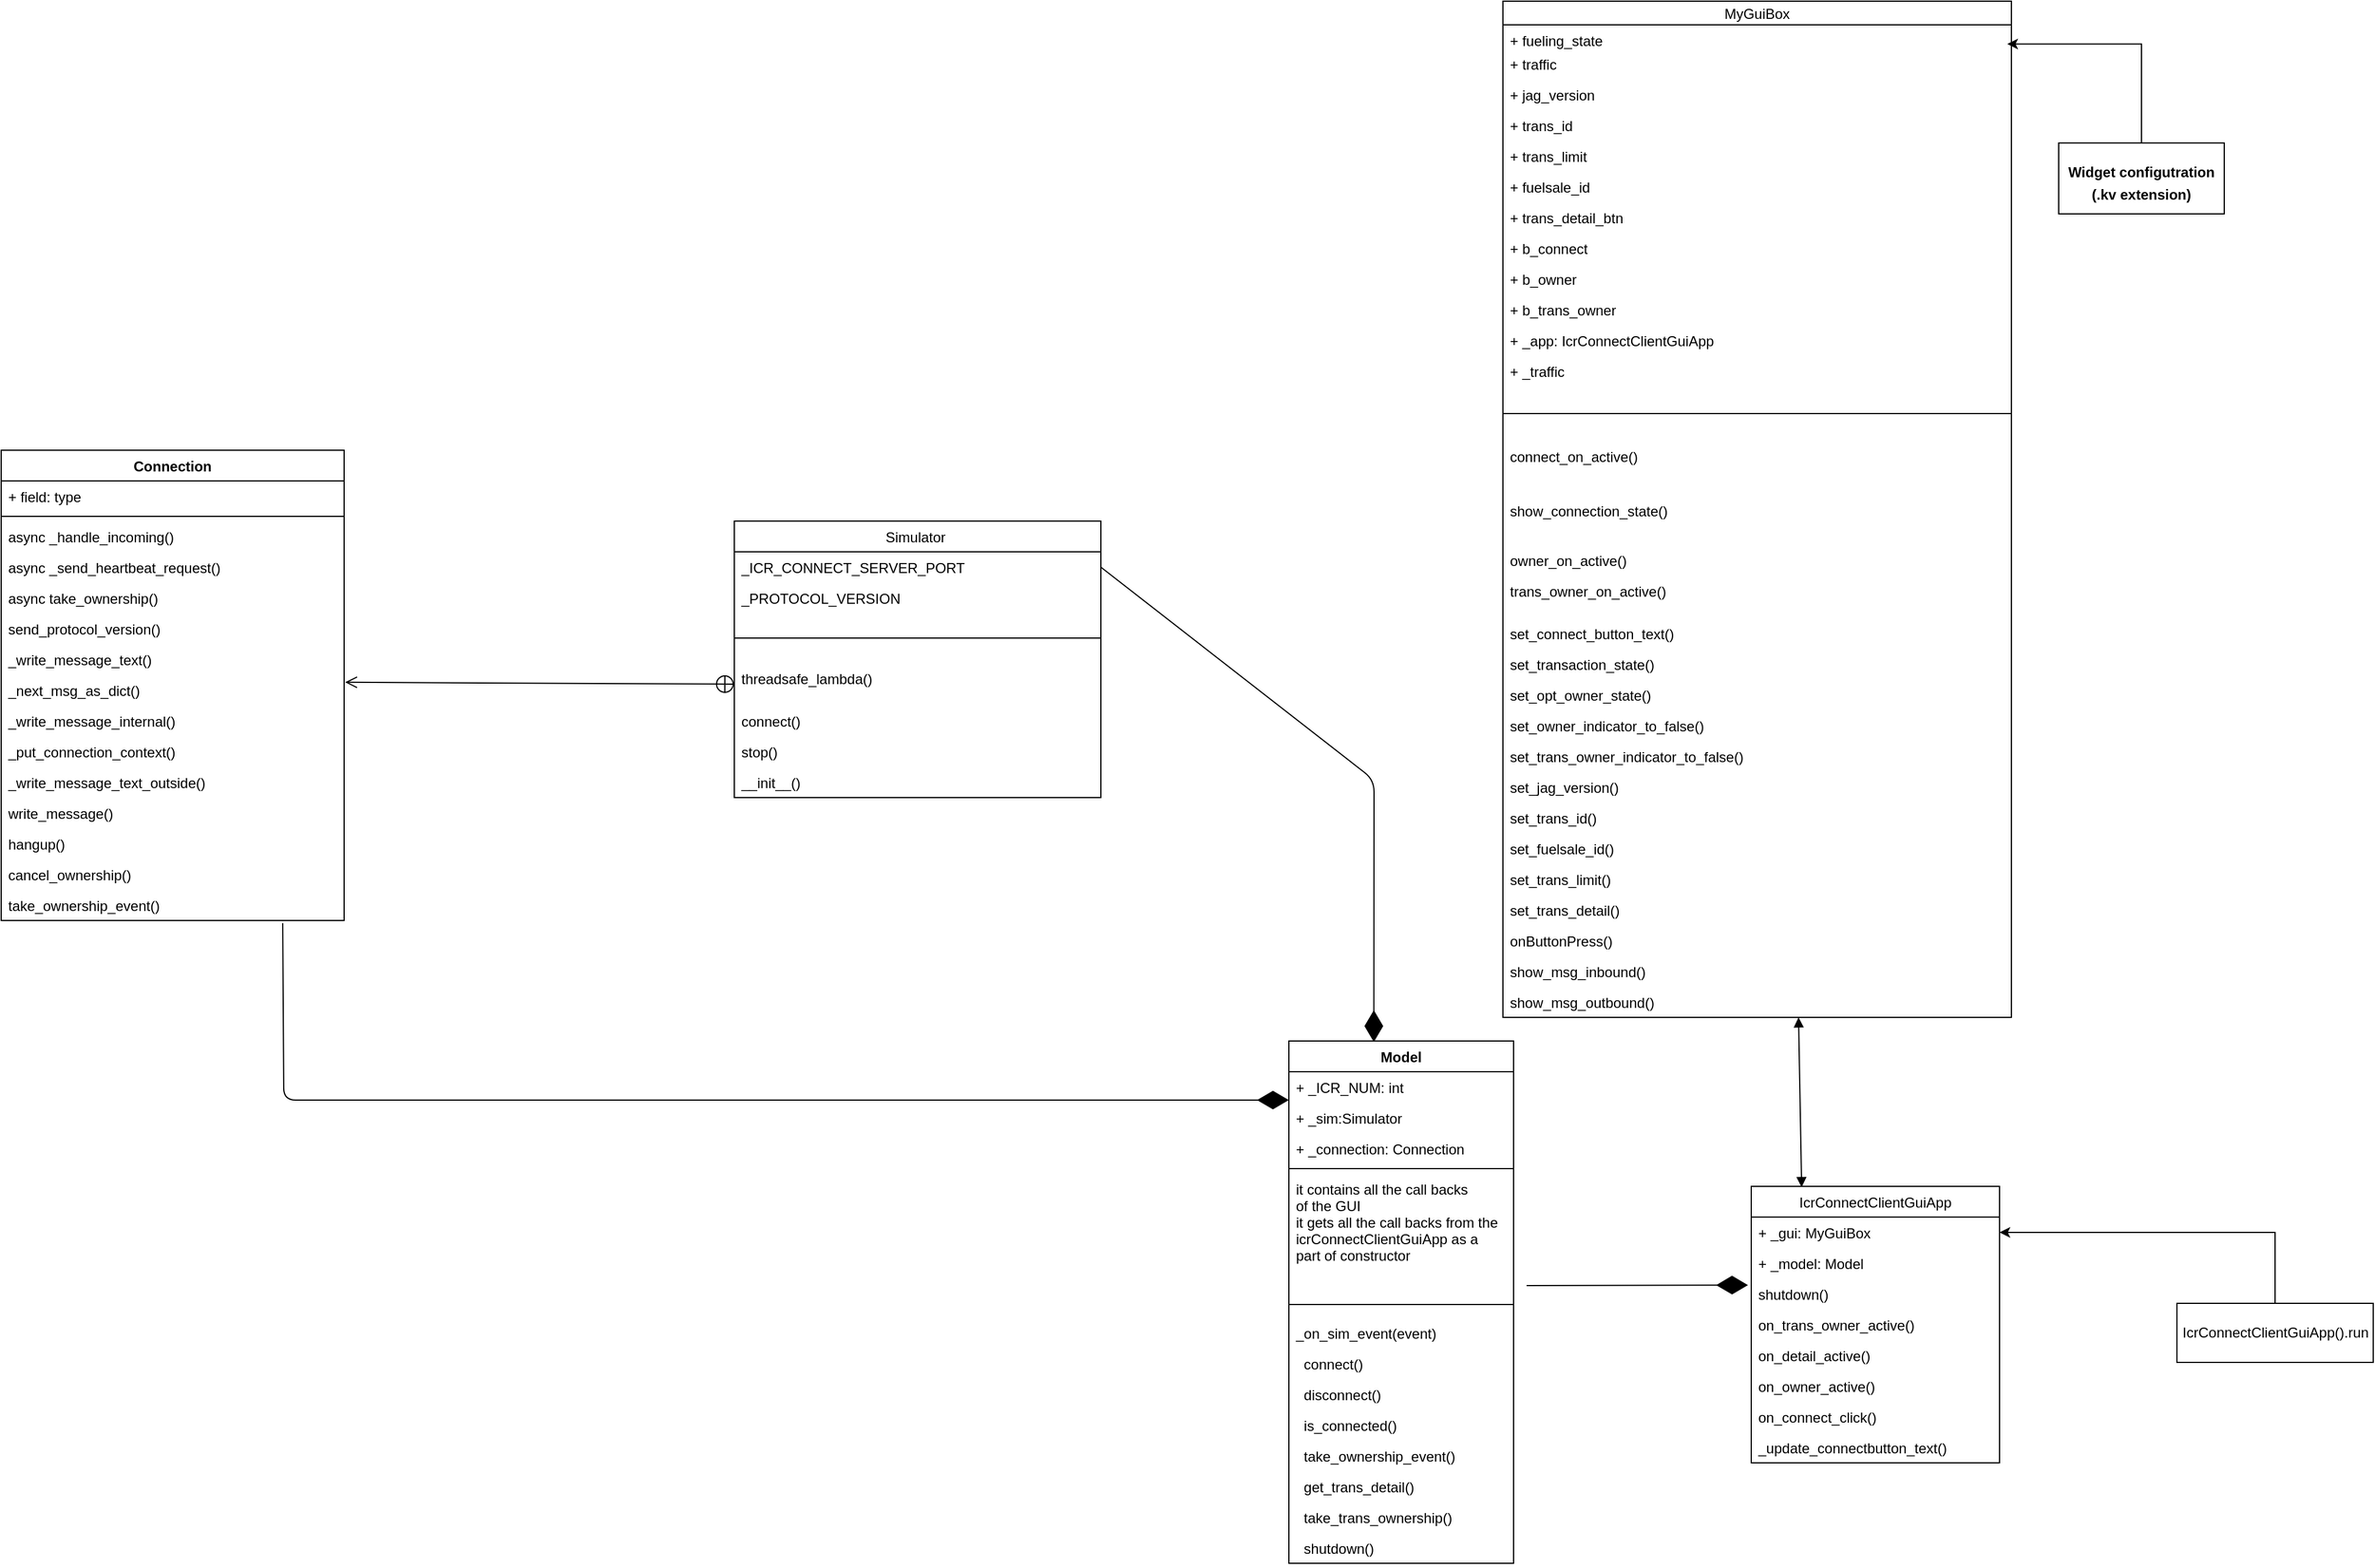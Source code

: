 <mxfile version="13.6.4" type="github"><diagram id="d8ST5Agrm7sR-j1eOL_E" name="Page-1"><mxGraphModel dx="4256" dy="2260" grid="1" gridSize="10" guides="1" tooltips="1" connect="1" arrows="1" fold="1" page="1" pageScale="1" pageWidth="850" pageHeight="1100" math="0" shadow="0"><root><mxCell id="0"/><mxCell id="1" parent="0"/><mxCell id="L6zA5IrdMlZcKFAPW94o-19" style="edgeStyle=orthogonalEdgeStyle;rounded=0;orthogonalLoop=1;jettySize=auto;html=1;entryX=0.992;entryY=0.81;entryDx=0;entryDy=0;entryPerimeter=0;" parent="1" source="L6zA5IrdMlZcKFAPW94o-18" target="L6zA5IrdMlZcKFAPW94o-3" edge="1"><mxGeometry relative="1" as="geometry"/></mxCell><mxCell id="L6zA5IrdMlZcKFAPW94o-18" value="&lt;p style=&quot;margin: 0px ; margin-top: 4px ; text-align: center&quot;&gt;&lt;br&gt;&lt;b&gt;Widget configutration&lt;/b&gt;&lt;/p&gt;&lt;p style=&quot;margin: 0px ; margin-top: 4px ; text-align: center&quot;&gt;&lt;b&gt;(.kv extension)&lt;/b&gt;&lt;/p&gt;" style="verticalAlign=top;align=left;overflow=fill;fontSize=12;fontFamily=Helvetica;html=1;" parent="1" vertex="1"><mxGeometry x="840" y="-450" width="140" height="60" as="geometry"/></mxCell><mxCell id="L6zA5IrdMlZcKFAPW94o-44" style="edgeStyle=orthogonalEdgeStyle;rounded=0;orthogonalLoop=1;jettySize=auto;html=1;" parent="1" source="L6zA5IrdMlZcKFAPW94o-20" target="L6zA5IrdMlZcKFAPW94o-25" edge="1"><mxGeometry relative="1" as="geometry"/></mxCell><mxCell id="L6zA5IrdMlZcKFAPW94o-20" value="IcrConnectClientGuiApp().run" style="html=1;" parent="1" vertex="1"><mxGeometry x="940" y="532" width="166" height="50" as="geometry"/></mxCell><mxCell id="L6zA5IrdMlZcKFAPW94o-32" value="Model" style="swimlane;fontStyle=1;align=center;verticalAlign=top;childLayout=stackLayout;horizontal=1;startSize=26;horizontalStack=0;resizeParent=1;resizeParentMax=0;resizeLast=0;collapsible=1;marginBottom=0;" parent="1" vertex="1"><mxGeometry x="189" y="310" width="190" height="442" as="geometry"/></mxCell><mxCell id="L6zA5IrdMlZcKFAPW94o-33" value="+ _ICR_NUM: int" style="text;strokeColor=none;fillColor=none;align=left;verticalAlign=top;spacingLeft=4;spacingRight=4;overflow=hidden;rotatable=0;points=[[0,0.5],[1,0.5]];portConstraint=eastwest;" parent="L6zA5IrdMlZcKFAPW94o-32" vertex="1"><mxGeometry y="26" width="190" height="26" as="geometry"/></mxCell><mxCell id="L6zA5IrdMlZcKFAPW94o-102" value="+ _sim:Simulator" style="text;strokeColor=none;fillColor=none;align=left;verticalAlign=top;spacingLeft=4;spacingRight=4;overflow=hidden;rotatable=0;points=[[0,0.5],[1,0.5]];portConstraint=eastwest;" parent="L6zA5IrdMlZcKFAPW94o-32" vertex="1"><mxGeometry y="52" width="190" height="26" as="geometry"/></mxCell><mxCell id="L6zA5IrdMlZcKFAPW94o-134" value="+ _connection: Connection" style="text;strokeColor=none;fillColor=none;align=left;verticalAlign=top;spacingLeft=4;spacingRight=4;overflow=hidden;rotatable=0;points=[[0,0.5],[1,0.5]];portConstraint=eastwest;" parent="L6zA5IrdMlZcKFAPW94o-32" vertex="1"><mxGeometry y="78" width="190" height="26" as="geometry"/></mxCell><mxCell id="L6zA5IrdMlZcKFAPW94o-103" value="" style="line;strokeWidth=1;fillColor=none;align=left;verticalAlign=middle;spacingTop=-1;spacingLeft=3;spacingRight=3;rotatable=0;labelPosition=right;points=[];portConstraint=eastwest;" parent="L6zA5IrdMlZcKFAPW94o-32" vertex="1"><mxGeometry y="104" width="190" height="8" as="geometry"/></mxCell><mxCell id="L6zA5IrdMlZcKFAPW94o-96" value="it contains all the call backs&#10;of the GUI &#10;it gets all the call backs from the &#10;icrConnectClientGuiApp as a &#10;part of constructor&#10;" style="text;strokeColor=none;fillColor=none;align=left;verticalAlign=top;spacingLeft=4;spacingRight=4;overflow=hidden;rotatable=0;points=[[0,0.5],[1,0.5]];portConstraint=eastwest;" parent="L6zA5IrdMlZcKFAPW94o-32" vertex="1"><mxGeometry y="112" width="190" height="100" as="geometry"/></mxCell><mxCell id="L6zA5IrdMlZcKFAPW94o-97" value="" style="line;strokeWidth=1;fillColor=none;align=left;verticalAlign=middle;spacingTop=-1;spacingLeft=3;spacingRight=3;rotatable=0;labelPosition=right;points=[];portConstraint=eastwest;" parent="L6zA5IrdMlZcKFAPW94o-32" vertex="1"><mxGeometry y="212" width="190" height="22" as="geometry"/></mxCell><mxCell id="L6zA5IrdMlZcKFAPW94o-35" value="_on_sim_event(event)" style="text;strokeColor=none;fillColor=none;align=left;verticalAlign=top;spacingLeft=4;spacingRight=4;overflow=hidden;rotatable=0;points=[[0,0.5],[1,0.5]];portConstraint=eastwest;" parent="L6zA5IrdMlZcKFAPW94o-32" vertex="1"><mxGeometry y="234" width="190" height="26" as="geometry"/></mxCell><mxCell id="L6zA5IrdMlZcKFAPW94o-37" value="  connect()" style="text;strokeColor=none;fillColor=none;align=left;verticalAlign=top;spacingLeft=4;spacingRight=4;overflow=hidden;rotatable=0;points=[[0,0.5],[1,0.5]];portConstraint=eastwest;" parent="L6zA5IrdMlZcKFAPW94o-32" vertex="1"><mxGeometry y="260" width="190" height="26" as="geometry"/></mxCell><mxCell id="L6zA5IrdMlZcKFAPW94o-38" value="  disconnect()" style="text;strokeColor=none;fillColor=none;align=left;verticalAlign=top;spacingLeft=4;spacingRight=4;overflow=hidden;rotatable=0;points=[[0,0.5],[1,0.5]];portConstraint=eastwest;" parent="L6zA5IrdMlZcKFAPW94o-32" vertex="1"><mxGeometry y="286" width="190" height="26" as="geometry"/></mxCell><mxCell id="L6zA5IrdMlZcKFAPW94o-39" value="  is_connected()&#10;" style="text;strokeColor=none;fillColor=none;align=left;verticalAlign=top;spacingLeft=4;spacingRight=4;overflow=hidden;rotatable=0;points=[[0,0.5],[1,0.5]];portConstraint=eastwest;" parent="L6zA5IrdMlZcKFAPW94o-32" vertex="1"><mxGeometry y="312" width="190" height="26" as="geometry"/></mxCell><mxCell id="L6zA5IrdMlZcKFAPW94o-40" value="  take_ownership_event()&#10;" style="text;strokeColor=none;fillColor=none;align=left;verticalAlign=top;spacingLeft=4;spacingRight=4;overflow=hidden;rotatable=0;points=[[0,0.5],[1,0.5]];portConstraint=eastwest;" parent="L6zA5IrdMlZcKFAPW94o-32" vertex="1"><mxGeometry y="338" width="190" height="26" as="geometry"/></mxCell><mxCell id="L6zA5IrdMlZcKFAPW94o-41" value="  get_trans_detail()" style="text;strokeColor=none;fillColor=none;align=left;verticalAlign=top;spacingLeft=4;spacingRight=4;overflow=hidden;rotatable=0;points=[[0,0.5],[1,0.5]];portConstraint=eastwest;" parent="L6zA5IrdMlZcKFAPW94o-32" vertex="1"><mxGeometry y="364" width="190" height="26" as="geometry"/></mxCell><mxCell id="L6zA5IrdMlZcKFAPW94o-42" value="  take_trans_ownership()&#10;&#10;" style="text;strokeColor=none;fillColor=none;align=left;verticalAlign=top;spacingLeft=4;spacingRight=4;overflow=hidden;rotatable=0;points=[[0,0.5],[1,0.5]];portConstraint=eastwest;" parent="L6zA5IrdMlZcKFAPW94o-32" vertex="1"><mxGeometry y="390" width="190" height="26" as="geometry"/></mxCell><mxCell id="L6zA5IrdMlZcKFAPW94o-43" value="  shutdown()" style="text;strokeColor=none;fillColor=none;align=left;verticalAlign=top;spacingLeft=4;spacingRight=4;overflow=hidden;rotatable=0;points=[[0,0.5],[1,0.5]];portConstraint=eastwest;" parent="L6zA5IrdMlZcKFAPW94o-32" vertex="1"><mxGeometry y="416" width="190" height="26" as="geometry"/></mxCell><mxCell id="L6zA5IrdMlZcKFAPW94o-92" value="" style="endArrow=block;startArrow=block;endFill=1;startFill=1;html=1;entryX=0.203;entryY=0.003;entryDx=0;entryDy=0;entryPerimeter=0;" parent="1" target="L6zA5IrdMlZcKFAPW94o-7" edge="1"><mxGeometry width="160" relative="1" as="geometry"><mxPoint x="620" y="290" as="sourcePoint"/><mxPoint x="740" y="340" as="targetPoint"/></mxGeometry></mxCell><mxCell id="L6zA5IrdMlZcKFAPW94o-1" value="MyGuiBox" style="swimlane;fontStyle=0;childLayout=stackLayout;horizontal=1;startSize=20;fillColor=none;horizontalStack=0;resizeParent=1;resizeParentMax=0;resizeLast=0;collapsible=1;marginBottom=0;" parent="1" vertex="1"><mxGeometry x="370" y="-570" width="430" height="860" as="geometry"><mxRectangle x="570" y="130" width="90" height="26" as="alternateBounds"/></mxGeometry></mxCell><mxCell id="L6zA5IrdMlZcKFAPW94o-3" value="+ fueling_state" style="text;strokeColor=none;fillColor=none;align=left;verticalAlign=top;spacingLeft=4;spacingRight=4;overflow=hidden;rotatable=0;points=[[0,0.5],[1,0.5]];portConstraint=eastwest;" parent="L6zA5IrdMlZcKFAPW94o-1" vertex="1"><mxGeometry y="20" width="430" height="20" as="geometry"/></mxCell><mxCell id="L6zA5IrdMlZcKFAPW94o-52" value="+ traffic" style="text;strokeColor=none;fillColor=none;align=left;verticalAlign=top;spacingLeft=4;spacingRight=4;overflow=hidden;rotatable=0;points=[[0,0.5],[1,0.5]];portConstraint=eastwest;" parent="L6zA5IrdMlZcKFAPW94o-1" vertex="1"><mxGeometry y="40" width="430" height="26" as="geometry"/></mxCell><mxCell id="L6zA5IrdMlZcKFAPW94o-53" value="+ jag_version" style="text;strokeColor=none;fillColor=none;align=left;verticalAlign=top;spacingLeft=4;spacingRight=4;overflow=hidden;rotatable=0;points=[[0,0.5],[1,0.5]];portConstraint=eastwest;" parent="L6zA5IrdMlZcKFAPW94o-1" vertex="1"><mxGeometry y="66" width="430" height="26" as="geometry"/></mxCell><mxCell id="L6zA5IrdMlZcKFAPW94o-54" value="+ trans_id" style="text;strokeColor=none;fillColor=none;align=left;verticalAlign=top;spacingLeft=4;spacingRight=4;overflow=hidden;rotatable=0;points=[[0,0.5],[1,0.5]];portConstraint=eastwest;" parent="L6zA5IrdMlZcKFAPW94o-1" vertex="1"><mxGeometry y="92" width="430" height="26" as="geometry"/></mxCell><mxCell id="L6zA5IrdMlZcKFAPW94o-55" value="+ trans_limit" style="text;strokeColor=none;fillColor=none;align=left;verticalAlign=top;spacingLeft=4;spacingRight=4;overflow=hidden;rotatable=0;points=[[0,0.5],[1,0.5]];portConstraint=eastwest;" parent="L6zA5IrdMlZcKFAPW94o-1" vertex="1"><mxGeometry y="118" width="430" height="26" as="geometry"/></mxCell><mxCell id="L6zA5IrdMlZcKFAPW94o-56" value="+ fuelsale_id" style="text;strokeColor=none;fillColor=none;align=left;verticalAlign=top;spacingLeft=4;spacingRight=4;overflow=hidden;rotatable=0;points=[[0,0.5],[1,0.5]];portConstraint=eastwest;" parent="L6zA5IrdMlZcKFAPW94o-1" vertex="1"><mxGeometry y="144" width="430" height="26" as="geometry"/></mxCell><mxCell id="L6zA5IrdMlZcKFAPW94o-57" value="+ trans_detail_btn" style="text;strokeColor=none;fillColor=none;align=left;verticalAlign=top;spacingLeft=4;spacingRight=4;overflow=hidden;rotatable=0;points=[[0,0.5],[1,0.5]];portConstraint=eastwest;" parent="L6zA5IrdMlZcKFAPW94o-1" vertex="1"><mxGeometry y="170" width="430" height="26" as="geometry"/></mxCell><mxCell id="L6zA5IrdMlZcKFAPW94o-58" value="+ b_connect" style="text;strokeColor=none;fillColor=none;align=left;verticalAlign=top;spacingLeft=4;spacingRight=4;overflow=hidden;rotatable=0;points=[[0,0.5],[1,0.5]];portConstraint=eastwest;" parent="L6zA5IrdMlZcKFAPW94o-1" vertex="1"><mxGeometry y="196" width="430" height="26" as="geometry"/></mxCell><mxCell id="L6zA5IrdMlZcKFAPW94o-59" value="+ b_owner" style="text;strokeColor=none;fillColor=none;align=left;verticalAlign=top;spacingLeft=4;spacingRight=4;overflow=hidden;rotatable=0;points=[[0,0.5],[1,0.5]];portConstraint=eastwest;" parent="L6zA5IrdMlZcKFAPW94o-1" vertex="1"><mxGeometry y="222" width="430" height="26" as="geometry"/></mxCell><mxCell id="L6zA5IrdMlZcKFAPW94o-60" value="+ b_trans_owner" style="text;strokeColor=none;fillColor=none;align=left;verticalAlign=top;spacingLeft=4;spacingRight=4;overflow=hidden;rotatable=0;points=[[0,0.5],[1,0.5]];portConstraint=eastwest;" parent="L6zA5IrdMlZcKFAPW94o-1" vertex="1"><mxGeometry y="248" width="430" height="26" as="geometry"/></mxCell><mxCell id="L6zA5IrdMlZcKFAPW94o-93" value="+ _app: IcrConnectClientGuiApp" style="text;strokeColor=none;fillColor=none;align=left;verticalAlign=top;spacingLeft=4;spacingRight=4;overflow=hidden;rotatable=0;points=[[0,0.5],[1,0.5]];portConstraint=eastwest;" parent="L6zA5IrdMlZcKFAPW94o-1" vertex="1"><mxGeometry y="274" width="430" height="26" as="geometry"/></mxCell><mxCell id="L6zA5IrdMlZcKFAPW94o-94" value="+ _traffic" style="text;strokeColor=none;fillColor=none;align=left;verticalAlign=top;spacingLeft=4;spacingRight=4;overflow=hidden;rotatable=0;points=[[0,0.5],[1,0.5]];portConstraint=eastwest;" parent="L6zA5IrdMlZcKFAPW94o-1" vertex="1"><mxGeometry y="300" width="430" height="26" as="geometry"/></mxCell><mxCell id="L6zA5IrdMlZcKFAPW94o-61" value="" style="line;strokeWidth=1;fillColor=none;align=left;verticalAlign=middle;spacingTop=-1;spacingLeft=3;spacingRight=3;rotatable=0;labelPosition=right;points=[];portConstraint=eastwest;" parent="L6zA5IrdMlZcKFAPW94o-1" vertex="1"><mxGeometry y="326" width="430" height="46" as="geometry"/></mxCell><mxCell id="L6zA5IrdMlZcKFAPW94o-64" value="connect_on_active()" style="text;strokeColor=none;fillColor=none;align=left;verticalAlign=top;spacingLeft=4;spacingRight=4;overflow=hidden;rotatable=0;points=[[0,0.5],[1,0.5]];portConstraint=eastwest;" parent="L6zA5IrdMlZcKFAPW94o-1" vertex="1"><mxGeometry y="372" width="430" height="46" as="geometry"/></mxCell><mxCell id="L6zA5IrdMlZcKFAPW94o-65" value="show_connection_state()" style="text;strokeColor=none;fillColor=none;align=left;verticalAlign=top;spacingLeft=4;spacingRight=4;overflow=hidden;rotatable=0;points=[[0,0.5],[1,0.5]];portConstraint=eastwest;" parent="L6zA5IrdMlZcKFAPW94o-1" vertex="1"><mxGeometry y="418" width="430" height="42" as="geometry"/></mxCell><mxCell id="L6zA5IrdMlZcKFAPW94o-66" value="owner_on_active()" style="text;strokeColor=none;fillColor=none;align=left;verticalAlign=top;spacingLeft=4;spacingRight=4;overflow=hidden;rotatable=0;points=[[0,0.5],[1,0.5]];portConstraint=eastwest;" parent="L6zA5IrdMlZcKFAPW94o-1" vertex="1"><mxGeometry y="460" width="430" height="26" as="geometry"/></mxCell><mxCell id="L6zA5IrdMlZcKFAPW94o-67" value="trans_owner_on_active()" style="text;strokeColor=none;fillColor=none;align=left;verticalAlign=top;spacingLeft=4;spacingRight=4;overflow=hidden;rotatable=0;points=[[0,0.5],[1,0.5]];portConstraint=eastwest;" parent="L6zA5IrdMlZcKFAPW94o-1" vertex="1"><mxGeometry y="486" width="430" height="36" as="geometry"/></mxCell><mxCell id="L6zA5IrdMlZcKFAPW94o-68" value="set_connect_button_text()" style="text;strokeColor=none;fillColor=none;align=left;verticalAlign=top;spacingLeft=4;spacingRight=4;overflow=hidden;rotatable=0;points=[[0,0.5],[1,0.5]];portConstraint=eastwest;" parent="L6zA5IrdMlZcKFAPW94o-1" vertex="1"><mxGeometry y="522" width="430" height="26" as="geometry"/></mxCell><mxCell id="L6zA5IrdMlZcKFAPW94o-69" value="set_transaction_state()" style="text;strokeColor=none;fillColor=none;align=left;verticalAlign=top;spacingLeft=4;spacingRight=4;overflow=hidden;rotatable=0;points=[[0,0.5],[1,0.5]];portConstraint=eastwest;" parent="L6zA5IrdMlZcKFAPW94o-1" vertex="1"><mxGeometry y="548" width="430" height="26" as="geometry"/></mxCell><mxCell id="L6zA5IrdMlZcKFAPW94o-70" value="set_opt_owner_state()" style="text;strokeColor=none;fillColor=none;align=left;verticalAlign=top;spacingLeft=4;spacingRight=4;overflow=hidden;rotatable=0;points=[[0,0.5],[1,0.5]];portConstraint=eastwest;" parent="L6zA5IrdMlZcKFAPW94o-1" vertex="1"><mxGeometry y="574" width="430" height="26" as="geometry"/></mxCell><mxCell id="L6zA5IrdMlZcKFAPW94o-71" value="set_owner_indicator_to_false()" style="text;strokeColor=none;fillColor=none;align=left;verticalAlign=top;spacingLeft=4;spacingRight=4;overflow=hidden;rotatable=0;points=[[0,0.5],[1,0.5]];portConstraint=eastwest;" parent="L6zA5IrdMlZcKFAPW94o-1" vertex="1"><mxGeometry y="600" width="430" height="26" as="geometry"/></mxCell><mxCell id="L6zA5IrdMlZcKFAPW94o-72" value="set_trans_owner_indicator_to_false()" style="text;strokeColor=none;fillColor=none;align=left;verticalAlign=top;spacingLeft=4;spacingRight=4;overflow=hidden;rotatable=0;points=[[0,0.5],[1,0.5]];portConstraint=eastwest;" parent="L6zA5IrdMlZcKFAPW94o-1" vertex="1"><mxGeometry y="626" width="430" height="26" as="geometry"/></mxCell><mxCell id="L6zA5IrdMlZcKFAPW94o-73" value="set_jag_version()" style="text;strokeColor=none;fillColor=none;align=left;verticalAlign=top;spacingLeft=4;spacingRight=4;overflow=hidden;rotatable=0;points=[[0,0.5],[1,0.5]];portConstraint=eastwest;" parent="L6zA5IrdMlZcKFAPW94o-1" vertex="1"><mxGeometry y="652" width="430" height="26" as="geometry"/></mxCell><mxCell id="L6zA5IrdMlZcKFAPW94o-74" value="set_trans_id()" style="text;strokeColor=none;fillColor=none;align=left;verticalAlign=top;spacingLeft=4;spacingRight=4;overflow=hidden;rotatable=0;points=[[0,0.5],[1,0.5]];portConstraint=eastwest;" parent="L6zA5IrdMlZcKFAPW94o-1" vertex="1"><mxGeometry y="678" width="430" height="26" as="geometry"/></mxCell><mxCell id="L6zA5IrdMlZcKFAPW94o-75" value="set_fuelsale_id()" style="text;strokeColor=none;fillColor=none;align=left;verticalAlign=top;spacingLeft=4;spacingRight=4;overflow=hidden;rotatable=0;points=[[0,0.5],[1,0.5]];portConstraint=eastwest;" parent="L6zA5IrdMlZcKFAPW94o-1" vertex="1"><mxGeometry y="704" width="430" height="26" as="geometry"/></mxCell><mxCell id="L6zA5IrdMlZcKFAPW94o-76" value="set_trans_limit()" style="text;strokeColor=none;fillColor=none;align=left;verticalAlign=top;spacingLeft=4;spacingRight=4;overflow=hidden;rotatable=0;points=[[0,0.5],[1,0.5]];portConstraint=eastwest;" parent="L6zA5IrdMlZcKFAPW94o-1" vertex="1"><mxGeometry y="730" width="430" height="26" as="geometry"/></mxCell><mxCell id="L6zA5IrdMlZcKFAPW94o-77" value="set_trans_detail()" style="text;strokeColor=none;fillColor=none;align=left;verticalAlign=top;spacingLeft=4;spacingRight=4;overflow=hidden;rotatable=0;points=[[0,0.5],[1,0.5]];portConstraint=eastwest;" parent="L6zA5IrdMlZcKFAPW94o-1" vertex="1"><mxGeometry y="756" width="430" height="26" as="geometry"/></mxCell><mxCell id="L6zA5IrdMlZcKFAPW94o-78" value="onButtonPress()" style="text;strokeColor=none;fillColor=none;align=left;verticalAlign=top;spacingLeft=4;spacingRight=4;overflow=hidden;rotatable=0;points=[[0,0.5],[1,0.5]];portConstraint=eastwest;" parent="L6zA5IrdMlZcKFAPW94o-1" vertex="1"><mxGeometry y="782" width="430" height="26" as="geometry"/></mxCell><mxCell id="L6zA5IrdMlZcKFAPW94o-79" value="show_msg_inbound()" style="text;strokeColor=none;fillColor=none;align=left;verticalAlign=top;spacingLeft=4;spacingRight=4;overflow=hidden;rotatable=0;points=[[0,0.5],[1,0.5]];portConstraint=eastwest;" parent="L6zA5IrdMlZcKFAPW94o-1" vertex="1"><mxGeometry y="808" width="430" height="26" as="geometry"/></mxCell><mxCell id="L6zA5IrdMlZcKFAPW94o-80" value="show_msg_outbound()" style="text;strokeColor=none;fillColor=none;align=left;verticalAlign=top;spacingLeft=4;spacingRight=4;overflow=hidden;rotatable=0;points=[[0,0.5],[1,0.5]];portConstraint=eastwest;" parent="L6zA5IrdMlZcKFAPW94o-1" vertex="1"><mxGeometry y="834" width="430" height="26" as="geometry"/></mxCell><mxCell id="L6zA5IrdMlZcKFAPW94o-98" value="Simulator " style="swimlane;fontStyle=0;childLayout=stackLayout;horizontal=1;startSize=26;fillColor=none;horizontalStack=0;resizeParent=1;resizeParentMax=0;resizeLast=0;collapsible=1;marginBottom=0;" parent="1" vertex="1"><mxGeometry x="-280" y="-130" width="310" height="234" as="geometry"><mxRectangle x="-520" y="-130" width="90" height="26" as="alternateBounds"/></mxGeometry></mxCell><mxCell id="L6zA5IrdMlZcKFAPW94o-99" value="_ICR_CONNECT_SERVER_PORT" style="text;strokeColor=none;fillColor=none;align=left;verticalAlign=top;spacingLeft=4;spacingRight=4;overflow=hidden;rotatable=0;points=[[0,0.5],[1,0.5]];portConstraint=eastwest;" parent="L6zA5IrdMlZcKFAPW94o-98" vertex="1"><mxGeometry y="26" width="310" height="26" as="geometry"/></mxCell><mxCell id="L6zA5IrdMlZcKFAPW94o-100" value="_PROTOCOL_VERSION" style="text;strokeColor=none;fillColor=none;align=left;verticalAlign=top;spacingLeft=4;spacingRight=4;overflow=hidden;rotatable=0;points=[[0,0.5],[1,0.5]];portConstraint=eastwest;" parent="L6zA5IrdMlZcKFAPW94o-98" vertex="1"><mxGeometry y="52" width="310" height="26" as="geometry"/></mxCell><mxCell id="L6zA5IrdMlZcKFAPW94o-106" value="" style="line;strokeWidth=1;fillColor=none;align=left;verticalAlign=middle;spacingTop=-1;spacingLeft=3;spacingRight=3;rotatable=0;labelPosition=right;points=[];portConstraint=eastwest;" parent="L6zA5IrdMlZcKFAPW94o-98" vertex="1"><mxGeometry y="78" width="310" height="42" as="geometry"/></mxCell><mxCell id="L6zA5IrdMlZcKFAPW94o-107" value="threadsafe_lambda()" style="text;strokeColor=none;fillColor=none;align=left;verticalAlign=top;spacingLeft=4;spacingRight=4;overflow=hidden;rotatable=0;points=[[0,0.5],[1,0.5]];portConstraint=eastwest;" parent="L6zA5IrdMlZcKFAPW94o-98" vertex="1"><mxGeometry y="120" width="310" height="36" as="geometry"/></mxCell><mxCell id="L6zA5IrdMlZcKFAPW94o-108" value="connect()" style="text;strokeColor=none;fillColor=none;align=left;verticalAlign=top;spacingLeft=4;spacingRight=4;overflow=hidden;rotatable=0;points=[[0,0.5],[1,0.5]];portConstraint=eastwest;" parent="L6zA5IrdMlZcKFAPW94o-98" vertex="1"><mxGeometry y="156" width="310" height="26" as="geometry"/></mxCell><mxCell id="L6zA5IrdMlZcKFAPW94o-109" value="stop()" style="text;strokeColor=none;fillColor=none;align=left;verticalAlign=top;spacingLeft=4;spacingRight=4;overflow=hidden;rotatable=0;points=[[0,0.5],[1,0.5]];portConstraint=eastwest;" parent="L6zA5IrdMlZcKFAPW94o-98" vertex="1"><mxGeometry y="182" width="310" height="26" as="geometry"/></mxCell><mxCell id="L6zA5IrdMlZcKFAPW94o-110" value="__init__()" style="text;strokeColor=none;fillColor=none;align=left;verticalAlign=top;spacingLeft=4;spacingRight=4;overflow=hidden;rotatable=0;points=[[0,0.5],[1,0.5]];portConstraint=eastwest;" parent="L6zA5IrdMlZcKFAPW94o-98" vertex="1"><mxGeometry y="208" width="310" height="26" as="geometry"/></mxCell><mxCell id="L6zA5IrdMlZcKFAPW94o-105" value="" style="endArrow=diamondThin;endFill=1;endSize=24;html=1;exitX=1;exitY=0.5;exitDx=0;exitDy=0;entryX=0.378;entryY=0.002;entryDx=0;entryDy=0;entryPerimeter=0;" parent="1" source="L6zA5IrdMlZcKFAPW94o-99" target="L6zA5IrdMlZcKFAPW94o-32" edge="1"><mxGeometry width="160" relative="1" as="geometry"><mxPoint x="120" y="170" as="sourcePoint"/><mxPoint x="280" y="170" as="targetPoint"/><Array as="points"><mxPoint x="261" y="89"/></Array></mxGeometry></mxCell><mxCell id="L6zA5IrdMlZcKFAPW94o-113" value="Connection" style="swimlane;fontStyle=1;align=center;verticalAlign=top;childLayout=stackLayout;horizontal=1;startSize=26;horizontalStack=0;resizeParent=1;resizeParentMax=0;resizeLast=0;collapsible=1;marginBottom=0;" parent="1" vertex="1"><mxGeometry x="-900" y="-190" width="290" height="398" as="geometry"/></mxCell><mxCell id="L6zA5IrdMlZcKFAPW94o-114" value="+ field: type" style="text;strokeColor=none;fillColor=none;align=left;verticalAlign=top;spacingLeft=4;spacingRight=4;overflow=hidden;rotatable=0;points=[[0,0.5],[1,0.5]];portConstraint=eastwest;" parent="L6zA5IrdMlZcKFAPW94o-113" vertex="1"><mxGeometry y="26" width="290" height="26" as="geometry"/></mxCell><mxCell id="L6zA5IrdMlZcKFAPW94o-115" value="" style="line;strokeWidth=1;fillColor=none;align=left;verticalAlign=middle;spacingTop=-1;spacingLeft=3;spacingRight=3;rotatable=0;labelPosition=right;points=[];portConstraint=eastwest;" parent="L6zA5IrdMlZcKFAPW94o-113" vertex="1"><mxGeometry y="52" width="290" height="8" as="geometry"/></mxCell><mxCell id="L6zA5IrdMlZcKFAPW94o-116" value="async _handle_incoming()" style="text;strokeColor=none;fillColor=none;align=left;verticalAlign=top;spacingLeft=4;spacingRight=4;overflow=hidden;rotatable=0;points=[[0,0.5],[1,0.5]];portConstraint=eastwest;" parent="L6zA5IrdMlZcKFAPW94o-113" vertex="1"><mxGeometry y="60" width="290" height="26" as="geometry"/></mxCell><mxCell id="L6zA5IrdMlZcKFAPW94o-128" value="async _send_heartbeat_request()" style="text;strokeColor=none;fillColor=none;align=left;verticalAlign=top;spacingLeft=4;spacingRight=4;overflow=hidden;rotatable=0;points=[[0,0.5],[1,0.5]];portConstraint=eastwest;" parent="L6zA5IrdMlZcKFAPW94o-113" vertex="1"><mxGeometry y="86" width="290" height="26" as="geometry"/></mxCell><mxCell id="L6zA5IrdMlZcKFAPW94o-127" value="async take_ownership()" style="text;strokeColor=none;fillColor=none;align=left;verticalAlign=top;spacingLeft=4;spacingRight=4;overflow=hidden;rotatable=0;points=[[0,0.5],[1,0.5]];portConstraint=eastwest;" parent="L6zA5IrdMlZcKFAPW94o-113" vertex="1"><mxGeometry y="112" width="290" height="26" as="geometry"/></mxCell><mxCell id="L6zA5IrdMlZcKFAPW94o-117" value="send_protocol_version()" style="text;strokeColor=none;fillColor=none;align=left;verticalAlign=top;spacingLeft=4;spacingRight=4;overflow=hidden;rotatable=0;points=[[0,0.5],[1,0.5]];portConstraint=eastwest;" parent="L6zA5IrdMlZcKFAPW94o-113" vertex="1"><mxGeometry y="138" width="290" height="26" as="geometry"/></mxCell><mxCell id="L6zA5IrdMlZcKFAPW94o-118" value="_write_message_text()" style="text;strokeColor=none;fillColor=none;align=left;verticalAlign=top;spacingLeft=4;spacingRight=4;overflow=hidden;rotatable=0;points=[[0,0.5],[1,0.5]];portConstraint=eastwest;" parent="L6zA5IrdMlZcKFAPW94o-113" vertex="1"><mxGeometry y="164" width="290" height="26" as="geometry"/></mxCell><mxCell id="L6zA5IrdMlZcKFAPW94o-119" value="_next_msg_as_dict()" style="text;strokeColor=none;fillColor=none;align=left;verticalAlign=top;spacingLeft=4;spacingRight=4;overflow=hidden;rotatable=0;points=[[0,0.5],[1,0.5]];portConstraint=eastwest;" parent="L6zA5IrdMlZcKFAPW94o-113" vertex="1"><mxGeometry y="190" width="290" height="26" as="geometry"/></mxCell><mxCell id="L6zA5IrdMlZcKFAPW94o-120" value="_write_message_internal()" style="text;strokeColor=none;fillColor=none;align=left;verticalAlign=top;spacingLeft=4;spacingRight=4;overflow=hidden;rotatable=0;points=[[0,0.5],[1,0.5]];portConstraint=eastwest;" parent="L6zA5IrdMlZcKFAPW94o-113" vertex="1"><mxGeometry y="216" width="290" height="26" as="geometry"/></mxCell><mxCell id="L6zA5IrdMlZcKFAPW94o-121" value="_put_connection_context()" style="text;strokeColor=none;fillColor=none;align=left;verticalAlign=top;spacingLeft=4;spacingRight=4;overflow=hidden;rotatable=0;points=[[0,0.5],[1,0.5]];portConstraint=eastwest;" parent="L6zA5IrdMlZcKFAPW94o-113" vertex="1"><mxGeometry y="242" width="290" height="26" as="geometry"/></mxCell><mxCell id="L6zA5IrdMlZcKFAPW94o-122" value="_write_message_text_outside()" style="text;strokeColor=none;fillColor=none;align=left;verticalAlign=top;spacingLeft=4;spacingRight=4;overflow=hidden;rotatable=0;points=[[0,0.5],[1,0.5]];portConstraint=eastwest;" parent="L6zA5IrdMlZcKFAPW94o-113" vertex="1"><mxGeometry y="268" width="290" height="26" as="geometry"/></mxCell><mxCell id="L6zA5IrdMlZcKFAPW94o-123" value="write_message()" style="text;strokeColor=none;fillColor=none;align=left;verticalAlign=top;spacingLeft=4;spacingRight=4;overflow=hidden;rotatable=0;points=[[0,0.5],[1,0.5]];portConstraint=eastwest;" parent="L6zA5IrdMlZcKFAPW94o-113" vertex="1"><mxGeometry y="294" width="290" height="26" as="geometry"/></mxCell><mxCell id="L6zA5IrdMlZcKFAPW94o-124" value="hangup()" style="text;strokeColor=none;fillColor=none;align=left;verticalAlign=top;spacingLeft=4;spacingRight=4;overflow=hidden;rotatable=0;points=[[0,0.5],[1,0.5]];portConstraint=eastwest;" parent="L6zA5IrdMlZcKFAPW94o-113" vertex="1"><mxGeometry y="320" width="290" height="26" as="geometry"/></mxCell><mxCell id="L6zA5IrdMlZcKFAPW94o-125" value="cancel_ownership()" style="text;strokeColor=none;fillColor=none;align=left;verticalAlign=top;spacingLeft=4;spacingRight=4;overflow=hidden;rotatable=0;points=[[0,0.5],[1,0.5]];portConstraint=eastwest;" parent="L6zA5IrdMlZcKFAPW94o-113" vertex="1"><mxGeometry y="346" width="290" height="26" as="geometry"/></mxCell><mxCell id="L6zA5IrdMlZcKFAPW94o-126" value="take_ownership_event()" style="text;strokeColor=none;fillColor=none;align=left;verticalAlign=top;spacingLeft=4;spacingRight=4;overflow=hidden;rotatable=0;points=[[0,0.5],[1,0.5]];portConstraint=eastwest;" parent="L6zA5IrdMlZcKFAPW94o-113" vertex="1"><mxGeometry y="372" width="290" height="26" as="geometry"/></mxCell><mxCell id="L6zA5IrdMlZcKFAPW94o-132" value="" style="endArrow=open;startArrow=circlePlus;endFill=0;startFill=0;endSize=8;html=1;exitX=0;exitY=0.5;exitDx=0;exitDy=0;entryX=1.003;entryY=0.246;entryDx=0;entryDy=0;entryPerimeter=0;" parent="1" source="L6zA5IrdMlZcKFAPW94o-107" target="L6zA5IrdMlZcKFAPW94o-119" edge="1"><mxGeometry width="160" relative="1" as="geometry"><mxPoint x="-730" y="10" as="sourcePoint"/><mxPoint x="-570" y="10" as="targetPoint"/></mxGeometry></mxCell><mxCell id="L6zA5IrdMlZcKFAPW94o-7" value="IcrConnectClientGuiApp" style="swimlane;fontStyle=0;childLayout=stackLayout;horizontal=1;startSize=26;fillColor=none;horizontalStack=0;resizeParent=1;resizeParentMax=0;resizeLast=0;collapsible=1;marginBottom=0;" parent="1" vertex="1"><mxGeometry x="580" y="433" width="210" height="234" as="geometry"/></mxCell><mxCell id="L6zA5IrdMlZcKFAPW94o-25" value="+ _gui: MyGuiBox" style="text;strokeColor=none;fillColor=none;align=left;verticalAlign=top;spacingLeft=4;spacingRight=4;overflow=hidden;rotatable=0;points=[[0,0.5],[1,0.5]];portConstraint=eastwest;" parent="L6zA5IrdMlZcKFAPW94o-7" vertex="1"><mxGeometry y="26" width="210" height="26" as="geometry"/></mxCell><mxCell id="L6zA5IrdMlZcKFAPW94o-82" value="+ _model: Model" style="text;strokeColor=none;fillColor=none;align=left;verticalAlign=top;spacingLeft=4;spacingRight=4;overflow=hidden;rotatable=0;points=[[0,0.5],[1,0.5]];portConstraint=eastwest;" parent="L6zA5IrdMlZcKFAPW94o-7" vertex="1"><mxGeometry y="52" width="210" height="26" as="geometry"/></mxCell><mxCell id="L6zA5IrdMlZcKFAPW94o-83" value="shutdown()" style="text;strokeColor=none;fillColor=none;align=left;verticalAlign=top;spacingLeft=4;spacingRight=4;overflow=hidden;rotatable=0;points=[[0,0.5],[1,0.5]];portConstraint=eastwest;" parent="L6zA5IrdMlZcKFAPW94o-7" vertex="1"><mxGeometry y="78" width="210" height="26" as="geometry"/></mxCell><mxCell id="L6zA5IrdMlZcKFAPW94o-84" value="on_trans_owner_active()" style="text;strokeColor=none;fillColor=none;align=left;verticalAlign=top;spacingLeft=4;spacingRight=4;overflow=hidden;rotatable=0;points=[[0,0.5],[1,0.5]];portConstraint=eastwest;" parent="L6zA5IrdMlZcKFAPW94o-7" vertex="1"><mxGeometry y="104" width="210" height="26" as="geometry"/></mxCell><mxCell id="L6zA5IrdMlZcKFAPW94o-85" value="on_detail_active()" style="text;strokeColor=none;fillColor=none;align=left;verticalAlign=top;spacingLeft=4;spacingRight=4;overflow=hidden;rotatable=0;points=[[0,0.5],[1,0.5]];portConstraint=eastwest;" parent="L6zA5IrdMlZcKFAPW94o-7" vertex="1"><mxGeometry y="130" width="210" height="26" as="geometry"/></mxCell><mxCell id="L6zA5IrdMlZcKFAPW94o-86" value="on_owner_active()" style="text;strokeColor=none;fillColor=none;align=left;verticalAlign=top;spacingLeft=4;spacingRight=4;overflow=hidden;rotatable=0;points=[[0,0.5],[1,0.5]];portConstraint=eastwest;" parent="L6zA5IrdMlZcKFAPW94o-7" vertex="1"><mxGeometry y="156" width="210" height="26" as="geometry"/></mxCell><mxCell id="L6zA5IrdMlZcKFAPW94o-87" value="on_connect_click()" style="text;strokeColor=none;fillColor=none;align=left;verticalAlign=top;spacingLeft=4;spacingRight=4;overflow=hidden;rotatable=0;points=[[0,0.5],[1,0.5]];portConstraint=eastwest;" parent="L6zA5IrdMlZcKFAPW94o-7" vertex="1"><mxGeometry y="182" width="210" height="26" as="geometry"/></mxCell><mxCell id="L6zA5IrdMlZcKFAPW94o-89" value="_update_connectbutton_text()" style="text;strokeColor=none;fillColor=none;align=left;verticalAlign=top;spacingLeft=4;spacingRight=4;overflow=hidden;rotatable=0;points=[[0,0.5],[1,0.5]];portConstraint=eastwest;" parent="L6zA5IrdMlZcKFAPW94o-7" vertex="1"><mxGeometry y="208" width="210" height="26" as="geometry"/></mxCell><mxCell id="L6zA5IrdMlZcKFAPW94o-135" value="" style="endArrow=diamondThin;endFill=1;endSize=24;html=1;entryX=-0.013;entryY=0.215;entryDx=0;entryDy=0;entryPerimeter=0;" parent="1" target="L6zA5IrdMlZcKFAPW94o-83" edge="1"><mxGeometry width="160" relative="1" as="geometry"><mxPoint x="390" y="517" as="sourcePoint"/><mxPoint x="560" y="520" as="targetPoint"/></mxGeometry></mxCell><mxCell id="L6zA5IrdMlZcKFAPW94o-136" value="" style="endArrow=diamondThin;endFill=1;endSize=24;html=1;exitX=0.821;exitY=1.085;exitDx=0;exitDy=0;exitPerimeter=0;" parent="1" source="L6zA5IrdMlZcKFAPW94o-126" edge="1"><mxGeometry width="160" relative="1" as="geometry"><mxPoint x="-661" y="230" as="sourcePoint"/><mxPoint x="189" y="360" as="targetPoint"/><Array as="points"><mxPoint x="-661" y="360"/></Array></mxGeometry></mxCell></root></mxGraphModel></diagram></mxfile>